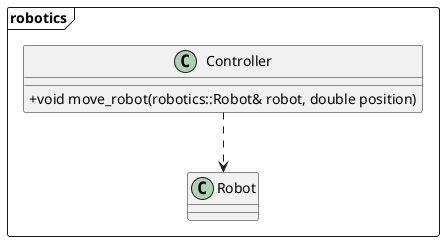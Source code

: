 @startuml
skinparam classAttributeIconSize 0

package robotics <<Frame>>{
class Robot{
}

class Controller{
    +void move_robot(robotics::Robot& robot, double position)
}
}

' class Component{
'     #std::string name_
'     #std::string brand_
'     #std::string sku_
'     #bool attached_
'     +Component(name: std::string, brand: std::string, sku: std::string)
'     +virtual void operate()=0
'     +std::string get_name()
'     +std::string get_brand()
'     +std::string get_sku()
'     +bool is_attached()
' }

' class Arm{
'     -double length_
'     +Arm(name: std::string, brand: std::string, sku: std::string, length: double)
'     +void move_to_position(x: double, y: double, z: double)
'     +void operate() override
'     +double get_length()
' }

' class Sensor{
'     -double range_
'     +Sensor(name: std::string, brand: std::string, sku: std::string, range: double)
'     +void move_to_position(x: double, y: double, z: double)
'     +void operate() override
'     +double get_range()
' }

' Environment "1..*" o- Robot
Controller ..> Robot
' Robot "1..*" *.. Component
' Component <|-- Arm
' Component <|-- Sensor


@enduml